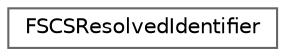 digraph "Graphical Class Hierarchy"
{
 // INTERACTIVE_SVG=YES
 // LATEX_PDF_SIZE
  bgcolor="transparent";
  edge [fontname=Helvetica,fontsize=10,labelfontname=Helvetica,labelfontsize=10];
  node [fontname=Helvetica,fontsize=10,shape=box,height=0.2,width=0.4];
  rankdir="LR";
  Node0 [id="Node000000",label="FSCSResolvedIdentifier",height=0.2,width=0.4,color="grey40", fillcolor="white", style="filled",URL="$df/dab/structFSCSResolvedIdentifier.html",tooltip=" "];
}
